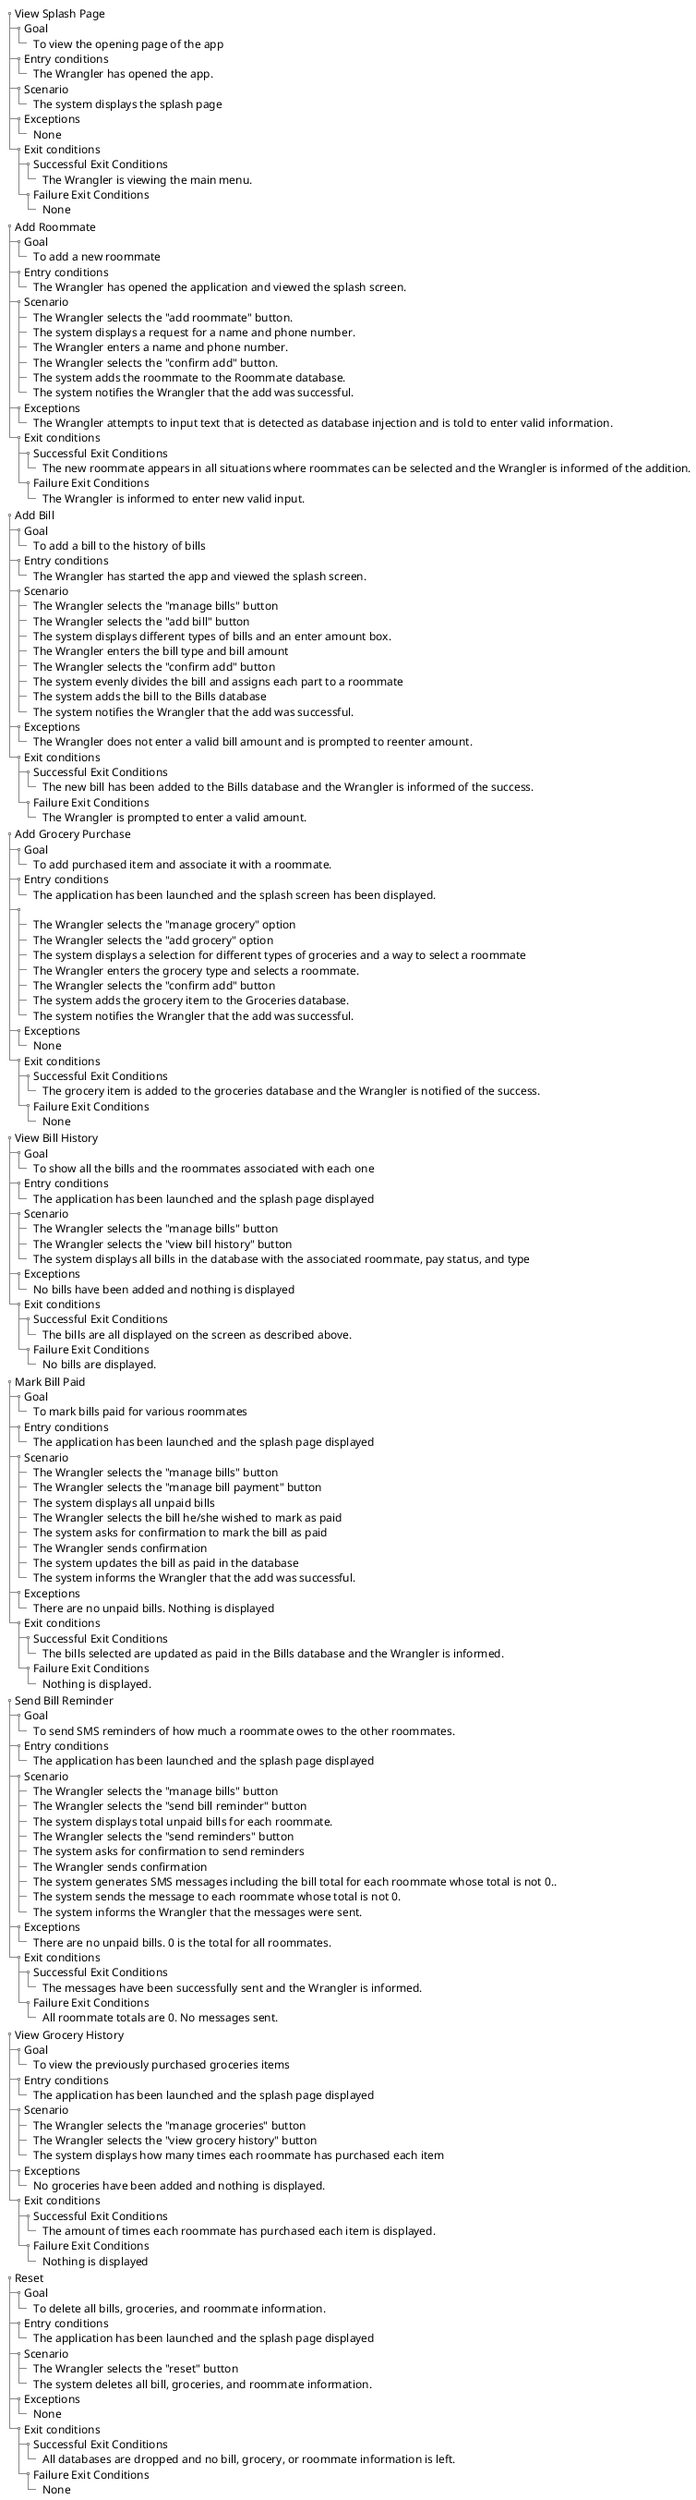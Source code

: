 @startuml
@startsalt
{
{T
+ View Splash Page
++  Goal
+++ To view the opening page of the app
++ Entry conditions
+++ The Wrangler has opened the app.
++ Scenario
+++ The system displays the splash page
++ Exceptions
+++ None
++ Exit conditions
+++ Successful Exit Conditions
++++ The Wrangler is viewing the main menu.
+++ Failure Exit Conditions
++++ None
}
{T
+ Add Roommate
++  Goal
+++ To add a new roommate
++ Entry conditions
+++ The Wrangler has opened the application and viewed the splash screen.
++ Scenario
+++ The Wrangler selects the "add roommate" button.
+++ The system displays a request for a name and phone number.
+++ The Wrangler enters a name and phone number.
+++ The Wrangler selects the "confirm add" button.
+++ The system adds the roommate to the Roommate database.
+++ The system notifies the Wrangler that the add was successful.
++ Exceptions
+++ The Wrangler attempts to input text that is detected as database injection and is told to enter valid information.
++ Exit conditions
+++ Successful Exit Conditions
++++ The new roommate appears in all situations where roommates can be selected and the Wrangler is informed of the addition.
+++ Failure Exit Conditions
++++ The Wrangler is informed to enter new valid input.
}
{T
+ Add Bill
++  Goal
+++ To add a bill to the history of bills
++ Entry conditions
+++ The Wrangler has started the app and viewed the splash screen.
++ Scenario
+++ The Wrangler selects the "manage bills" button
+++ The Wrangler selects the "add bill" button
+++ The system displays different types of bills and an enter amount box.
+++ The Wrangler enters the bill type and bill amount
+++ The Wrangler selects the "confirm add" button
+++ The system evenly divides the bill and assigns each part to a roommate
+++ The system adds the bill to the Bills database
+++ The system notifies the Wrangler that the add was successful.
++ Exceptions
+++ The Wrangler does not enter a valid bill amount and is prompted to reenter amount.
++ Exit conditions
+++ Successful Exit Conditions
++++ The new bill has been added to the Bills database and the Wrangler is informed of the success.
+++ Failure Exit Conditions
++++ The Wrangler is prompted to enter a valid amount.
}
{T
+ Add Grocery Purchase
++  Goal
+++ To add purchased item and associate it with a roommate.
++ Entry conditions
+++ The application has been launched and the splash screen has been displayed.
++
+++ The Wrangler selects the "manage grocery" option
+++ The Wrangler selects the "add grocery" option
+++ The system displays a selection for different types of groceries and a way to select a roommate
+++ The Wrangler enters the grocery type and selects a roommate.
+++ The Wrangler selects the "confirm add" button
+++ The system adds the grocery item to the Groceries database.
+++ The system notifies the Wrangler that the add was successful.
++ Exceptions
+++ None
++ Exit conditions
+++ Successful Exit Conditions
++++ The grocery item is added to the groceries database and the Wrangler is notified of the success.
+++ Failure Exit Conditions
++++ None
}
{T
+ View Bill History
++  Goal
+++ To show all the bills and the roommates associated with each one
++ Entry conditions
+++ The application has been launched and the splash page displayed
++ Scenario
+++ The Wrangler selects the "manage bills" button
+++ The Wrangler selects the "view bill history" button
+++ The system displays all bills in the database with the associated roommate, pay status, and type
++ Exceptions
+++ No bills have been added and nothing is displayed
++ Exit conditions
+++ Successful Exit Conditions
++++ The bills are all displayed on the screen as described above.
+++ Failure Exit Conditions
++++ No bills are displayed.
}
{T
+ Mark Bill Paid
++  Goal
+++ To mark bills paid for various roommates
++ Entry conditions
+++ The application has been launched and the splash page displayed
++ Scenario
+++ The Wrangler selects the "manage bills" button
+++ The Wrangler selects the "manage bill payment" button
+++ The system displays all unpaid bills
+++ The Wrangler selects the bill he/she wished to mark as paid
+++ The system asks for confirmation to mark the bill as paid
+++ The Wrangler sends confirmation
+++ The system updates the bill as paid in the database
+++ The system informs the Wrangler that the add was successful.
++ Exceptions
+++ There are no unpaid bills. Nothing is displayed
++ Exit conditions
+++ Successful Exit Conditions
++++ The bills selected are updated as paid in the Bills database and the Wrangler is informed.
+++ Failure Exit Conditions
++++ Nothing is displayed.
}
{T
+ Send Bill Reminder
++  Goal
+++ To send SMS reminders of how much a roommate owes to the other roommates.
++ Entry conditions
+++ The application has been launched and the splash page displayed
++ Scenario
+++ The Wrangler selects the "manage bills" button
+++ The Wrangler selects the "send bill reminder" button
+++ The system displays total unpaid bills for each roommate.
+++ The Wrangler selects the "send reminders" button
+++ The system asks for confirmation to send reminders
+++ The Wrangler sends confirmation
+++ The system generates SMS messages including the bill total for each roommate whose total is not 0..
+++ The system sends the message to each roommate whose total is not 0.
+++ The system informs the Wrangler that the messages were sent.
++ Exceptions
+++ There are no unpaid bills. 0 is the total for all roommates.
++ Exit conditions
+++ Successful Exit Conditions
++++ The messages have been successfully sent and the Wrangler is informed.
+++ Failure Exit Conditions
++++ All roommate totals are 0. No messages sent.
}
{T
+ View Grocery History
++  Goal
+++ To view the previously purchased groceries items
++ Entry conditions
+++ The application has been launched and the splash page displayed
++ Scenario
+++ The Wrangler selects the "manage groceries" button
+++ The Wrangler selects the "view grocery history" button
+++ The system displays how many times each roommate has purchased each item
++ Exceptions
+++ No groceries have been added and nothing is displayed.
++ Exit conditions
+++ Successful Exit Conditions
++++ The amount of times each roommate has purchased each item is displayed.
+++ Failure Exit Conditions
++++ Nothing is displayed
}
{T
+ Reset
++  Goal
+++ To delete all bills, groceries, and roommate information.
++ Entry conditions
+++ The application has been launched and the splash page displayed
++ Scenario
+++ The Wrangler selects the "reset" button
+++ The system deletes all bill, groceries, and roommate information.
++ Exceptions
+++ None
++ Exit conditions
+++ Successful Exit Conditions
++++ All databases are dropped and no bill, grocery, or roommate information is left.
+++ Failure Exit Conditions
++++ None
}
}
@enduml
@endsalt
